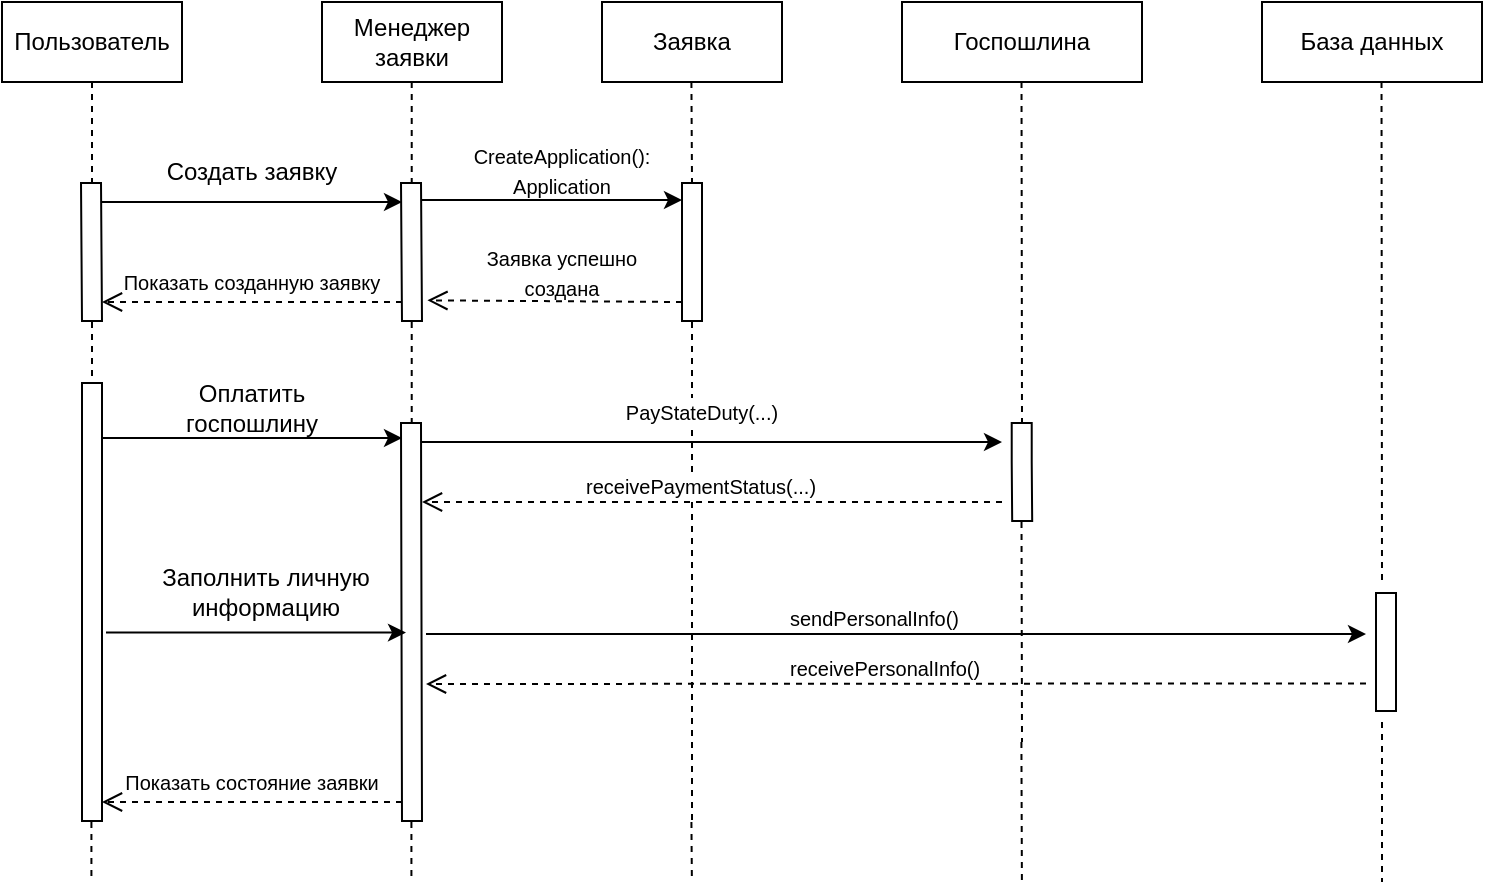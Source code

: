 <mxfile version="15.8.6" type="device"><diagram id="EDwP9isw2yK3Q6prs-M2" name="Page-1"><mxGraphModel dx="981" dy="486" grid="1" gridSize="10" guides="1" tooltips="1" connect="1" arrows="1" fold="1" page="1" pageScale="1" pageWidth="827" pageHeight="1169" math="0" shadow="0"><root><mxCell id="0"/><mxCell id="1" parent="0"/><mxCell id="_g_EM56_-NFsFaFDqa4v-1" value="Пользователь" style="rounded=0;whiteSpace=wrap;html=1;" parent="1" vertex="1"><mxGeometry x="40" y="40" width="90" height="40" as="geometry"/></mxCell><mxCell id="_g_EM56_-NFsFaFDqa4v-2" value="Менеджер заявки" style="rounded=0;whiteSpace=wrap;html=1;" parent="1" vertex="1"><mxGeometry x="200" y="40" width="90" height="40" as="geometry"/></mxCell><mxCell id="_g_EM56_-NFsFaFDqa4v-3" value="Заявка" style="rounded=0;whiteSpace=wrap;html=1;" parent="1" vertex="1"><mxGeometry x="340" y="40" width="90" height="40" as="geometry"/></mxCell><mxCell id="_g_EM56_-NFsFaFDqa4v-4" value="Госпошлина" style="rounded=0;whiteSpace=wrap;html=1;" parent="1" vertex="1"><mxGeometry x="490" y="40" width="120" height="40" as="geometry"/></mxCell><mxCell id="_g_EM56_-NFsFaFDqa4v-5" value="База данных" style="rounded=0;whiteSpace=wrap;html=1;" parent="1" vertex="1"><mxGeometry x="670" y="40" width="110" height="40" as="geometry"/></mxCell><mxCell id="_g_EM56_-NFsFaFDqa4v-7" value="" style="shape=flexArrow;endArrow=none;html=1;rounded=0;endFill=0;" parent="1" edge="1"><mxGeometry width="50" height="50" relative="1" as="geometry"><mxPoint x="85" y="200" as="sourcePoint"/><mxPoint x="84.5" y="130" as="targetPoint"/></mxGeometry></mxCell><mxCell id="_g_EM56_-NFsFaFDqa4v-8" value="" style="shape=flexArrow;endArrow=none;html=1;rounded=0;endFill=0;" parent="1" edge="1"><mxGeometry width="50" height="50" relative="1" as="geometry"><mxPoint x="245" y="200" as="sourcePoint"/><mxPoint x="244.5" y="130" as="targetPoint"/></mxGeometry></mxCell><mxCell id="_g_EM56_-NFsFaFDqa4v-9" value="" style="endArrow=classic;html=1;rounded=0;" parent="1" edge="1"><mxGeometry width="50" height="50" relative="1" as="geometry"><mxPoint x="90" y="140" as="sourcePoint"/><mxPoint x="240" y="140" as="targetPoint"/></mxGeometry></mxCell><mxCell id="_g_EM56_-NFsFaFDqa4v-10" value="Создать заявку" style="text;html=1;strokeColor=none;fillColor=none;align=center;verticalAlign=middle;whiteSpace=wrap;rounded=0;" parent="1" vertex="1"><mxGeometry x="115" y="110" width="100" height="30" as="geometry"/></mxCell><mxCell id="_g_EM56_-NFsFaFDqa4v-11" value="" style="html=1;verticalAlign=bottom;endArrow=open;dashed=1;endSize=8;rounded=0;" parent="1" edge="1"><mxGeometry y="-10" relative="1" as="geometry"><mxPoint x="240" y="190" as="sourcePoint"/><mxPoint x="90" y="190" as="targetPoint"/><mxPoint as="offset"/></mxGeometry></mxCell><mxCell id="_g_EM56_-NFsFaFDqa4v-12" value="Показать созданную заявку" style="text;align=center;fontStyle=0;verticalAlign=middle;spacingLeft=3;spacingRight=3;strokeColor=none;rotatable=0;points=[[0,0.5],[1,0.5]];portConstraint=eastwest;fontSize=10;" parent="1" vertex="1"><mxGeometry x="80" y="170" width="170" height="20" as="geometry"/></mxCell><mxCell id="_g_EM56_-NFsFaFDqa4v-14" value="" style="endArrow=none;endSize=12;dashed=1;html=1;rounded=0;fontSize=10;endFill=0;exitX=0.5;exitY=1;exitDx=0;exitDy=0;" parent="1" source="_g_EM56_-NFsFaFDqa4v-1" edge="1"><mxGeometry width="160" relative="1" as="geometry"><mxPoint x="30" y="260" as="sourcePoint"/><mxPoint x="85" y="130" as="targetPoint"/></mxGeometry></mxCell><mxCell id="_g_EM56_-NFsFaFDqa4v-15" value="" style="endArrow=none;endSize=12;dashed=1;html=1;rounded=0;fontSize=10;endFill=0;exitX=0.5;exitY=1;exitDx=0;exitDy=0;" parent="1" edge="1"><mxGeometry width="160" relative="1" as="geometry"><mxPoint x="244.86" y="80.0" as="sourcePoint"/><mxPoint x="244.86" y="130.0" as="targetPoint"/></mxGeometry></mxCell><mxCell id="_g_EM56_-NFsFaFDqa4v-24" value="" style="shape=flexArrow;endArrow=none;html=1;rounded=0;endFill=0;" parent="1" edge="1"><mxGeometry width="50" height="50" relative="1" as="geometry"><mxPoint x="85" y="450" as="sourcePoint"/><mxPoint x="85" y="230" as="targetPoint"/></mxGeometry></mxCell><mxCell id="_g_EM56_-NFsFaFDqa4v-25" value="" style="shape=flexArrow;endArrow=none;html=1;rounded=0;endFill=0;" parent="1" edge="1"><mxGeometry width="50" height="50" relative="1" as="geometry"><mxPoint x="245" y="450" as="sourcePoint"/><mxPoint x="244.5" y="250.0" as="targetPoint"/></mxGeometry></mxCell><mxCell id="_g_EM56_-NFsFaFDqa4v-26" value="" style="endArrow=classic;html=1;rounded=0;" parent="1" edge="1"><mxGeometry width="50" height="50" relative="1" as="geometry"><mxPoint x="90" y="258" as="sourcePoint"/><mxPoint x="240" y="258" as="targetPoint"/></mxGeometry></mxCell><mxCell id="_g_EM56_-NFsFaFDqa4v-27" value="Оплатить госпошлину" style="text;html=1;strokeColor=none;fillColor=none;align=center;verticalAlign=middle;whiteSpace=wrap;rounded=0;" parent="1" vertex="1"><mxGeometry x="115" y="228" width="100" height="30" as="geometry"/></mxCell><mxCell id="_g_EM56_-NFsFaFDqa4v-28" value="" style="html=1;verticalAlign=bottom;endArrow=open;dashed=1;endSize=8;rounded=0;" parent="1" edge="1"><mxGeometry y="-10" relative="1" as="geometry"><mxPoint x="240" y="440" as="sourcePoint"/><mxPoint x="90" y="440" as="targetPoint"/><mxPoint as="offset"/></mxGeometry></mxCell><mxCell id="_g_EM56_-NFsFaFDqa4v-29" value="Показать состояние заявки" style="text;align=center;fontStyle=0;verticalAlign=middle;spacingLeft=3;spacingRight=3;strokeColor=none;rotatable=0;points=[[0,0.5],[1,0.5]];portConstraint=eastwest;fontSize=10;" parent="1" vertex="1"><mxGeometry x="80" y="420" width="170" height="20" as="geometry"/></mxCell><mxCell id="_g_EM56_-NFsFaFDqa4v-30" value="" style="endArrow=none;endSize=12;dashed=1;html=1;rounded=0;fontSize=10;endFill=0;exitX=0.5;exitY=1;exitDx=0;exitDy=0;" parent="1" edge="1"><mxGeometry width="160" relative="1" as="geometry"><mxPoint x="85" y="200" as="sourcePoint"/><mxPoint x="85" y="230" as="targetPoint"/></mxGeometry></mxCell><mxCell id="_g_EM56_-NFsFaFDqa4v-31" value="" style="endArrow=none;endSize=12;dashed=1;html=1;rounded=0;fontSize=10;endFill=0;exitX=0.5;exitY=1;exitDx=0;exitDy=0;" parent="1" edge="1"><mxGeometry width="160" relative="1" as="geometry"><mxPoint x="244.86" y="200.0" as="sourcePoint"/><mxPoint x="244.86" y="250.0" as="targetPoint"/></mxGeometry></mxCell><mxCell id="_g_EM56_-NFsFaFDqa4v-32" value="" style="endArrow=none;endSize=12;dashed=1;html=1;rounded=0;fontSize=10;endFill=0;exitX=0.5;exitY=1;exitDx=0;exitDy=0;" parent="1" edge="1"><mxGeometry width="160" relative="1" as="geometry"><mxPoint x="84.71" y="450" as="sourcePoint"/><mxPoint x="84.71" y="480" as="targetPoint"/></mxGeometry></mxCell><mxCell id="_g_EM56_-NFsFaFDqa4v-33" value="" style="endArrow=none;endSize=12;dashed=1;html=1;rounded=0;fontSize=10;endFill=0;exitX=0.5;exitY=1;exitDx=0;exitDy=0;" parent="1" edge="1"><mxGeometry width="160" relative="1" as="geometry"><mxPoint x="244.71" y="450" as="sourcePoint"/><mxPoint x="244.71" y="480" as="targetPoint"/></mxGeometry></mxCell><mxCell id="_g_EM56_-NFsFaFDqa4v-34" value="" style="endArrow=none;endSize=12;dashed=1;html=1;rounded=0;fontSize=10;endFill=0;exitX=0.5;exitY=1;exitDx=0;exitDy=0;" parent="1" edge="1"><mxGeometry width="160" relative="1" as="geometry"><mxPoint x="384.71" y="80" as="sourcePoint"/><mxPoint x="385" y="130" as="targetPoint"/></mxGeometry></mxCell><mxCell id="_g_EM56_-NFsFaFDqa4v-35" value="" style="shape=flexArrow;endArrow=none;html=1;rounded=0;endFill=0;" parent="1" edge="1"><mxGeometry width="50" height="50" relative="1" as="geometry"><mxPoint x="385" y="200" as="sourcePoint"/><mxPoint x="385" y="130" as="targetPoint"/></mxGeometry></mxCell><mxCell id="_g_EM56_-NFsFaFDqa4v-37" value="" style="endArrow=none;endSize=12;dashed=1;html=1;rounded=0;fontSize=10;endFill=0;" parent="1" edge="1"><mxGeometry width="160" relative="1" as="geometry"><mxPoint x="385" y="200" as="sourcePoint"/><mxPoint x="385" y="450" as="targetPoint"/></mxGeometry></mxCell><mxCell id="_g_EM56_-NFsFaFDqa4v-38" value="" style="shape=flexArrow;endArrow=none;html=1;rounded=0;endFill=0;" parent="1" edge="1"><mxGeometry width="50" height="50" relative="1" as="geometry"><mxPoint x="550.1" y="300" as="sourcePoint"/><mxPoint x="549.86" y="250.0" as="targetPoint"/><Array as="points"><mxPoint x="549.86" y="270"/></Array></mxGeometry></mxCell><mxCell id="_g_EM56_-NFsFaFDqa4v-39" value="" style="endArrow=none;endSize=12;dashed=1;html=1;rounded=0;fontSize=10;endFill=0;exitX=0.5;exitY=1;exitDx=0;exitDy=0;" parent="1" edge="1"><mxGeometry width="160" relative="1" as="geometry"><mxPoint x="549.76" y="80" as="sourcePoint"/><mxPoint x="550" y="250" as="targetPoint"/></mxGeometry></mxCell><mxCell id="_g_EM56_-NFsFaFDqa4v-41" value="" style="endArrow=none;endSize=12;dashed=1;html=1;rounded=0;fontSize=10;endFill=0;exitX=0.5;exitY=1;exitDx=0;exitDy=0;" parent="1" edge="1"><mxGeometry width="160" relative="1" as="geometry"><mxPoint x="549.76" y="300" as="sourcePoint"/><mxPoint x="550" y="410" as="targetPoint"/></mxGeometry></mxCell><mxCell id="_g_EM56_-NFsFaFDqa4v-42" value="" style="endArrow=none;endSize=12;dashed=1;html=1;rounded=0;fontSize=10;endFill=0;exitX=0.5;exitY=1;exitDx=0;exitDy=0;" parent="1" edge="1"><mxGeometry width="160" relative="1" as="geometry"><mxPoint x="549.71" y="410" as="sourcePoint"/><mxPoint x="549.95" y="480" as="targetPoint"/></mxGeometry></mxCell><mxCell id="_g_EM56_-NFsFaFDqa4v-43" value="" style="endArrow=none;endSize=12;dashed=1;html=1;rounded=0;fontSize=10;endFill=0;exitX=0.5;exitY=1;exitDx=0;exitDy=0;" parent="1" edge="1"><mxGeometry width="160" relative="1" as="geometry"><mxPoint x="384.71" y="450" as="sourcePoint"/><mxPoint x="384.95" y="480" as="targetPoint"/></mxGeometry></mxCell><mxCell id="_g_EM56_-NFsFaFDqa4v-44" value="" style="shape=flexArrow;endArrow=none;html=1;rounded=0;endFill=0;" parent="1" edge="1"><mxGeometry width="50" height="50" relative="1" as="geometry"><mxPoint x="732" y="395" as="sourcePoint"/><mxPoint x="732" y="335" as="targetPoint"/><Array as="points"><mxPoint x="732" y="359"/></Array></mxGeometry></mxCell><mxCell id="_g_EM56_-NFsFaFDqa4v-45" value="" style="endArrow=none;endSize=12;dashed=1;html=1;rounded=0;fontSize=10;endFill=0;exitX=0.5;exitY=1;exitDx=0;exitDy=0;" parent="1" edge="1"><mxGeometry width="160" relative="1" as="geometry"><mxPoint x="729.76" y="80" as="sourcePoint"/><mxPoint x="730" y="330" as="targetPoint"/></mxGeometry></mxCell><mxCell id="_g_EM56_-NFsFaFDqa4v-46" value="" style="endArrow=none;endSize=12;dashed=1;html=1;rounded=0;fontSize=10;endFill=0;" parent="1" edge="1"><mxGeometry width="160" relative="1" as="geometry"><mxPoint x="730" y="400" as="sourcePoint"/><mxPoint x="730" y="480" as="targetPoint"/></mxGeometry></mxCell><mxCell id="_g_EM56_-NFsFaFDqa4v-47" value="" style="endArrow=classic;html=1;rounded=0;" parent="1" edge="1"><mxGeometry width="50" height="50" relative="1" as="geometry"><mxPoint x="250" y="139" as="sourcePoint"/><mxPoint x="380" y="139" as="targetPoint"/></mxGeometry></mxCell><mxCell id="_g_EM56_-NFsFaFDqa4v-48" value="&lt;span style=&quot;font-size: 10px&quot;&gt;CreateApplication(): Application&lt;/span&gt;" style="text;html=1;strokeColor=none;fillColor=none;align=center;verticalAlign=middle;whiteSpace=wrap;rounded=0;" parent="1" vertex="1"><mxGeometry x="270" y="109" width="100" height="30" as="geometry"/></mxCell><mxCell id="_g_EM56_-NFsFaFDqa4v-49" value="" style="endArrow=classic;html=1;rounded=0;" parent="1" edge="1"><mxGeometry width="50" height="50" relative="1" as="geometry"><mxPoint x="250" y="260" as="sourcePoint"/><mxPoint x="540" y="260" as="targetPoint"/></mxGeometry></mxCell><mxCell id="_g_EM56_-NFsFaFDqa4v-54" value="" style="html=1;verticalAlign=bottom;endArrow=open;dashed=1;endSize=8;rounded=0;" parent="1" edge="1"><mxGeometry y="-10" relative="1" as="geometry"><mxPoint x="540" y="290" as="sourcePoint"/><mxPoint x="250" y="290" as="targetPoint"/><mxPoint as="offset"/></mxGeometry></mxCell><mxCell id="_g_EM56_-NFsFaFDqa4v-55" value="&lt;span style=&quot;font-size: 10px&quot;&gt;PayStateDuty(...)&lt;/span&gt;" style="text;html=1;strokeColor=none;fillColor=none;align=center;verticalAlign=middle;whiteSpace=wrap;rounded=0;labelBackgroundColor=#FFFFFF;" parent="1" vertex="1"><mxGeometry x="340" y="230" width="100" height="30" as="geometry"/></mxCell><mxCell id="_g_EM56_-NFsFaFDqa4v-56" value="receivePaymentStatus(...)" style="text;whiteSpace=wrap;html=1;fontSize=10;labelBackgroundColor=default;" parent="1" vertex="1"><mxGeometry x="330" y="270" width="120" height="20" as="geometry"/></mxCell><mxCell id="_g_EM56_-NFsFaFDqa4v-63" value="" style="endArrow=classic;html=1;rounded=0;" parent="1" edge="1"><mxGeometry width="50" height="50" relative="1" as="geometry"><mxPoint x="252" y="356" as="sourcePoint"/><mxPoint x="722" y="356" as="targetPoint"/></mxGeometry></mxCell><mxCell id="_g_EM56_-NFsFaFDqa4v-64" value="" style="html=1;verticalAlign=bottom;endArrow=open;dashed=1;endSize=8;rounded=0;" parent="1" edge="1"><mxGeometry y="-10" relative="1" as="geometry"><mxPoint x="722" y="380.71" as="sourcePoint"/><mxPoint x="252" y="381" as="targetPoint"/><mxPoint as="offset"/></mxGeometry></mxCell><mxCell id="_g_EM56_-NFsFaFDqa4v-66" value="sendPersonalInfo()" style="text;whiteSpace=wrap;html=1;fontSize=10;labelBackgroundColor=default;" parent="1" vertex="1"><mxGeometry x="432" y="336" width="70" height="20" as="geometry"/></mxCell><mxCell id="_g_EM56_-NFsFaFDqa4v-67" value="receivePersonalInfo()" style="text;whiteSpace=wrap;html=1;fontSize=10;labelBackgroundColor=default;" parent="1" vertex="1"><mxGeometry x="432" y="361" width="70" height="20" as="geometry"/></mxCell><mxCell id="islF-pS29qZk2LC_m2k1-2" value="&lt;span style=&quot;font-size: 10px&quot;&gt;Заявка успешно создана&lt;/span&gt;" style="text;html=1;strokeColor=none;fillColor=none;align=center;verticalAlign=middle;whiteSpace=wrap;rounded=0;" vertex="1" parent="1"><mxGeometry x="270" y="160" width="100" height="30" as="geometry"/></mxCell><mxCell id="islF-pS29qZk2LC_m2k1-3" value="" style="html=1;verticalAlign=bottom;endArrow=open;dashed=1;endSize=8;rounded=0;entryX=1.016;entryY=0.959;entryDx=0;entryDy=0;entryPerimeter=0;" edge="1" parent="1" target="_g_EM56_-NFsFaFDqa4v-12"><mxGeometry y="-10" relative="1" as="geometry"><mxPoint x="380" y="190" as="sourcePoint"/><mxPoint x="260" y="300" as="targetPoint"/><mxPoint as="offset"/></mxGeometry></mxCell><mxCell id="islF-pS29qZk2LC_m2k1-4" value="" style="endArrow=classic;html=1;rounded=0;" edge="1" parent="1"><mxGeometry width="50" height="50" relative="1" as="geometry"><mxPoint x="92" y="355.31" as="sourcePoint"/><mxPoint x="242" y="355.31" as="targetPoint"/></mxGeometry></mxCell><mxCell id="islF-pS29qZk2LC_m2k1-5" value="Заполнить личную информацию" style="text;html=1;strokeColor=none;fillColor=none;align=center;verticalAlign=middle;whiteSpace=wrap;rounded=0;" vertex="1" parent="1"><mxGeometry x="102" y="320" width="140" height="30" as="geometry"/></mxCell></root></mxGraphModel></diagram></mxfile>